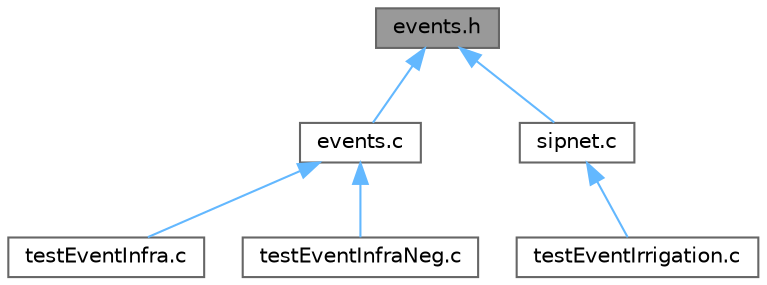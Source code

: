 digraph "events.h"
{
 // LATEX_PDF_SIZE
  bgcolor="transparent";
  edge [fontname=Helvetica,fontsize=10,labelfontname=Helvetica,labelfontsize=10];
  node [fontname=Helvetica,fontsize=10,shape=box,height=0.2,width=0.4];
  Node1 [id="Node000001",label="events.h",height=0.2,width=0.4,color="gray40", fillcolor="grey60", style="filled", fontcolor="black",tooltip=" "];
  Node1 -> Node2 [id="edge1_Node000001_Node000002",dir="back",color="steelblue1",style="solid",tooltip=" "];
  Node2 [id="Node000002",label="events.c",height=0.2,width=0.4,color="grey40", fillcolor="white", style="filled",URL="$de/deb/events_8c.html",tooltip="Handles reading, parsing, and storing agronomic events for SIPNET simulations."];
  Node2 -> Node3 [id="edge2_Node000002_Node000003",dir="back",color="steelblue1",style="solid",tooltip=" "];
  Node3 [id="Node000003",label="testEventInfra.c",height=0.2,width=0.4,color="grey40", fillcolor="white", style="filled",URL="$dd/dde/test_event_infra_8c.html",tooltip=" "];
  Node2 -> Node4 [id="edge3_Node000002_Node000004",dir="back",color="steelblue1",style="solid",tooltip=" "];
  Node4 [id="Node000004",label="testEventInfraNeg.c",height=0.2,width=0.4,color="grey40", fillcolor="white", style="filled",URL="$d3/dcb/test_event_infra_neg_8c.html",tooltip=" "];
  Node1 -> Node5 [id="edge4_Node000001_Node000005",dir="back",color="steelblue1",style="solid",tooltip=" "];
  Node5 [id="Node000005",label="sipnet.c",height=0.2,width=0.4,color="grey40", fillcolor="white", style="filled",URL="$dd/d09/sipnet_8c.html",tooltip=" "];
  Node5 -> Node6 [id="edge5_Node000005_Node000006",dir="back",color="steelblue1",style="solid",tooltip=" "];
  Node6 [id="Node000006",label="testEventIrrigation.c",height=0.2,width=0.4,color="grey40", fillcolor="white", style="filled",URL="$d6/dcf/test_event_irrigation_8c.html",tooltip=" "];
}
